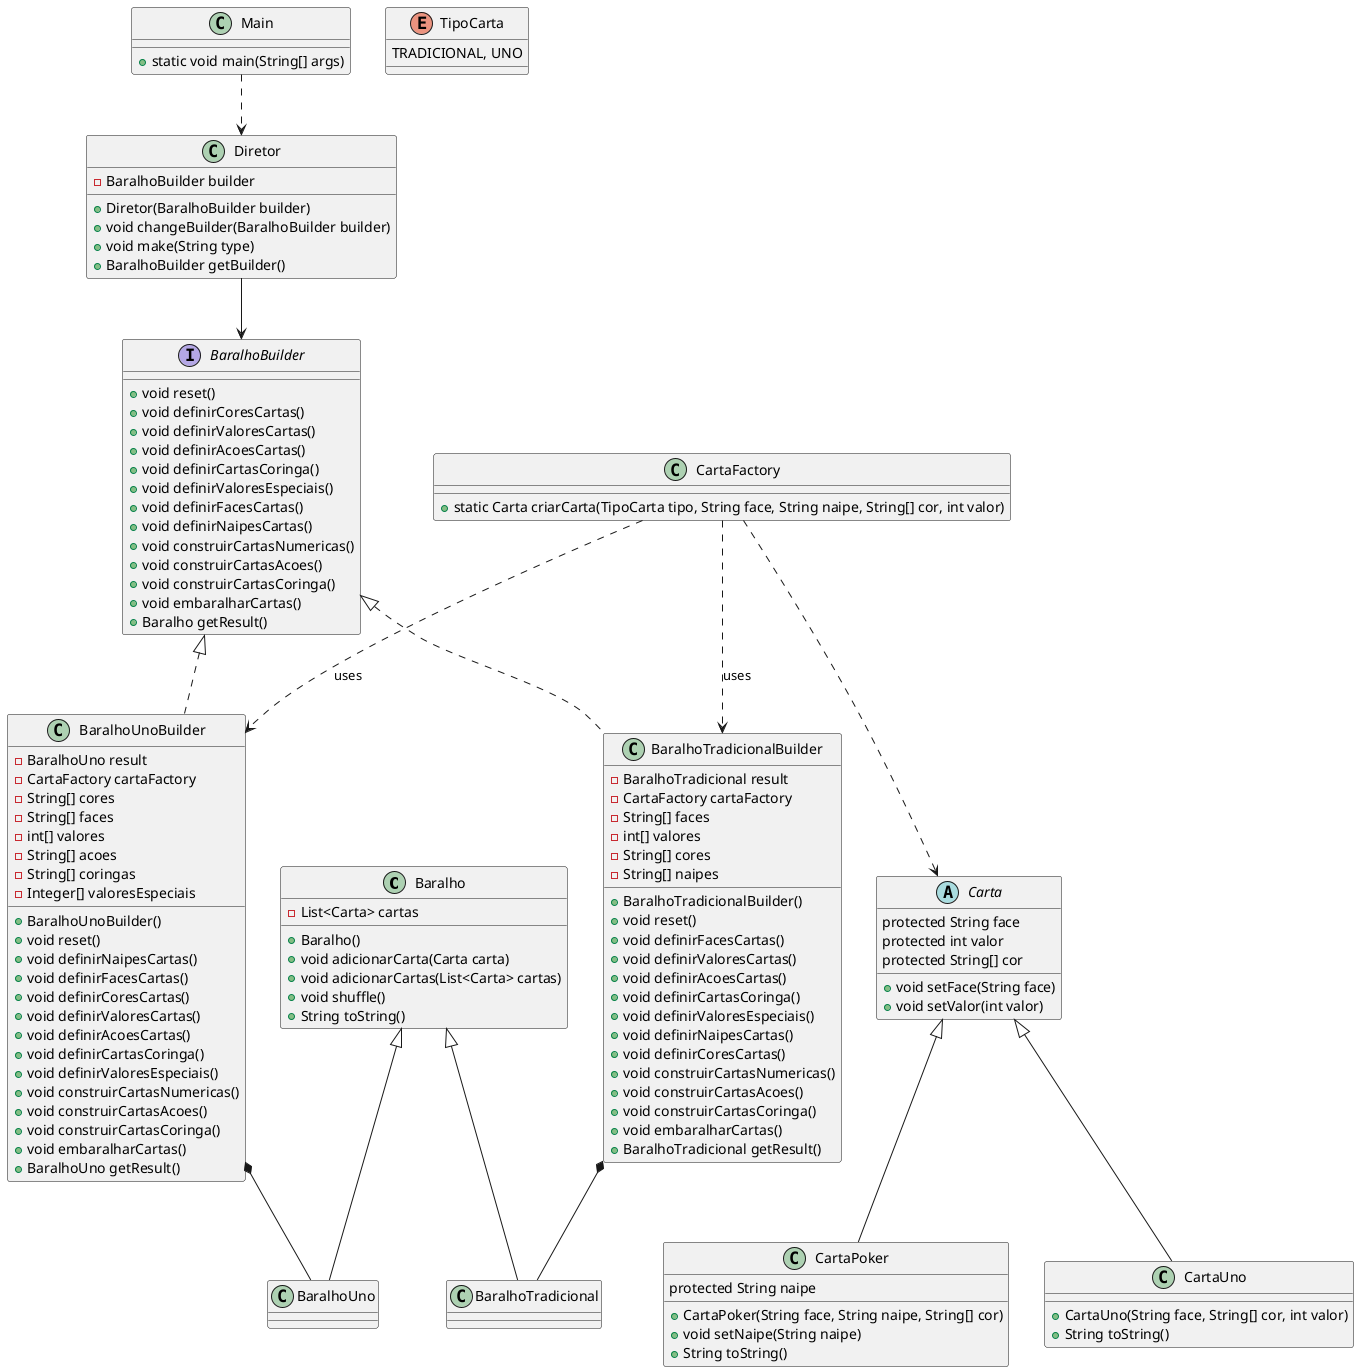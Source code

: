 @startuml

class Baralho {
    - List<Carta> cartas
    + Baralho()
    + void adicionarCarta(Carta carta)
    + void adicionarCartas(List<Carta> cartas)
    + void shuffle()
    + String toString()
}

class BaralhoUno extends Baralho {
}

class BaralhoTradicional extends Baralho {
}

abstract class Carta {
    protected String face
    protected int valor
    protected String[] cor
    + void setFace(String face)
    + void setValor(int valor)
}

class CartaUno extends Carta {
    + CartaUno(String face, String[] cor, int valor)
    + String toString()
}

class CartaPoker extends Carta {
    protected String naipe
    + CartaPoker(String face, String naipe, String[] cor)
    + void setNaipe(String naipe)
    + String toString()
}

interface BaralhoBuilder {
    + void reset()
    + void definirCoresCartas()
    + void definirValoresCartas()
    + void definirAcoesCartas()
    + void definirCartasCoringa()
    + void definirValoresEspeciais()
    + void definirFacesCartas()
    + void definirNaipesCartas()
    + void construirCartasNumericas()
    + void construirCartasAcoes()
    + void construirCartasCoringa()
    + void embaralharCartas()
    + Baralho getResult()
}

class BaralhoUnoBuilder implements BaralhoBuilder {
    - BaralhoUno result
    - CartaFactory cartaFactory
    - String[] cores
    - String[] faces
    - int[] valores
    - String[] acoes
    - String[] coringas
    - Integer[] valoresEspeciais
    + BaralhoUnoBuilder()
    + void reset()
    + void definirNaipesCartas()
    + void definirFacesCartas()
    + void definirCoresCartas()
    + void definirValoresCartas()
    + void definirAcoesCartas()
    + void definirCartasCoringa()
    + void definirValoresEspeciais()
    + void construirCartasNumericas()
    + void construirCartasAcoes()
    + void construirCartasCoringa()
    + void embaralharCartas()
    + BaralhoUno getResult()
}

class BaralhoTradicionalBuilder implements BaralhoBuilder {
    - BaralhoTradicional result
    - CartaFactory cartaFactory
    - String[] faces
    - int[] valores
    - String[] cores
    - String[] naipes
    + BaralhoTradicionalBuilder()
    + void reset()
    + void definirFacesCartas()
    + void definirValoresCartas()
    + void definirAcoesCartas()
    + void definirCartasCoringa()
    + void definirValoresEspeciais()
    + void definirNaipesCartas()
    + void definirCoresCartas()
    + void construirCartasNumericas()
    + void construirCartasAcoes()
    + void construirCartasCoringa()
    + void embaralharCartas()
    + BaralhoTradicional getResult()
}

class CartaFactory {
    + static Carta criarCarta(TipoCarta tipo, String face, String naipe, String[] cor, int valor)
}

enum TipoCarta {
    TRADICIONAL, UNO
}

class Diretor {
    - BaralhoBuilder builder
    + Diretor(BaralhoBuilder builder)
    + void changeBuilder(BaralhoBuilder builder)
    + void make(String type)
    + BaralhoBuilder getBuilder()
}

class Main {
    + static void main(String[] args)
}

BaralhoUnoBuilder *-- BaralhoUno
BaralhoTradicionalBuilder *-- BaralhoTradicional
CartaFactory ..> Carta
CartaFactory ..> BaralhoUnoBuilder : "uses"
CartaFactory ..> BaralhoTradicionalBuilder : "uses"

Diretor --> BaralhoBuilder
Main ..> Diretor

@enduml
